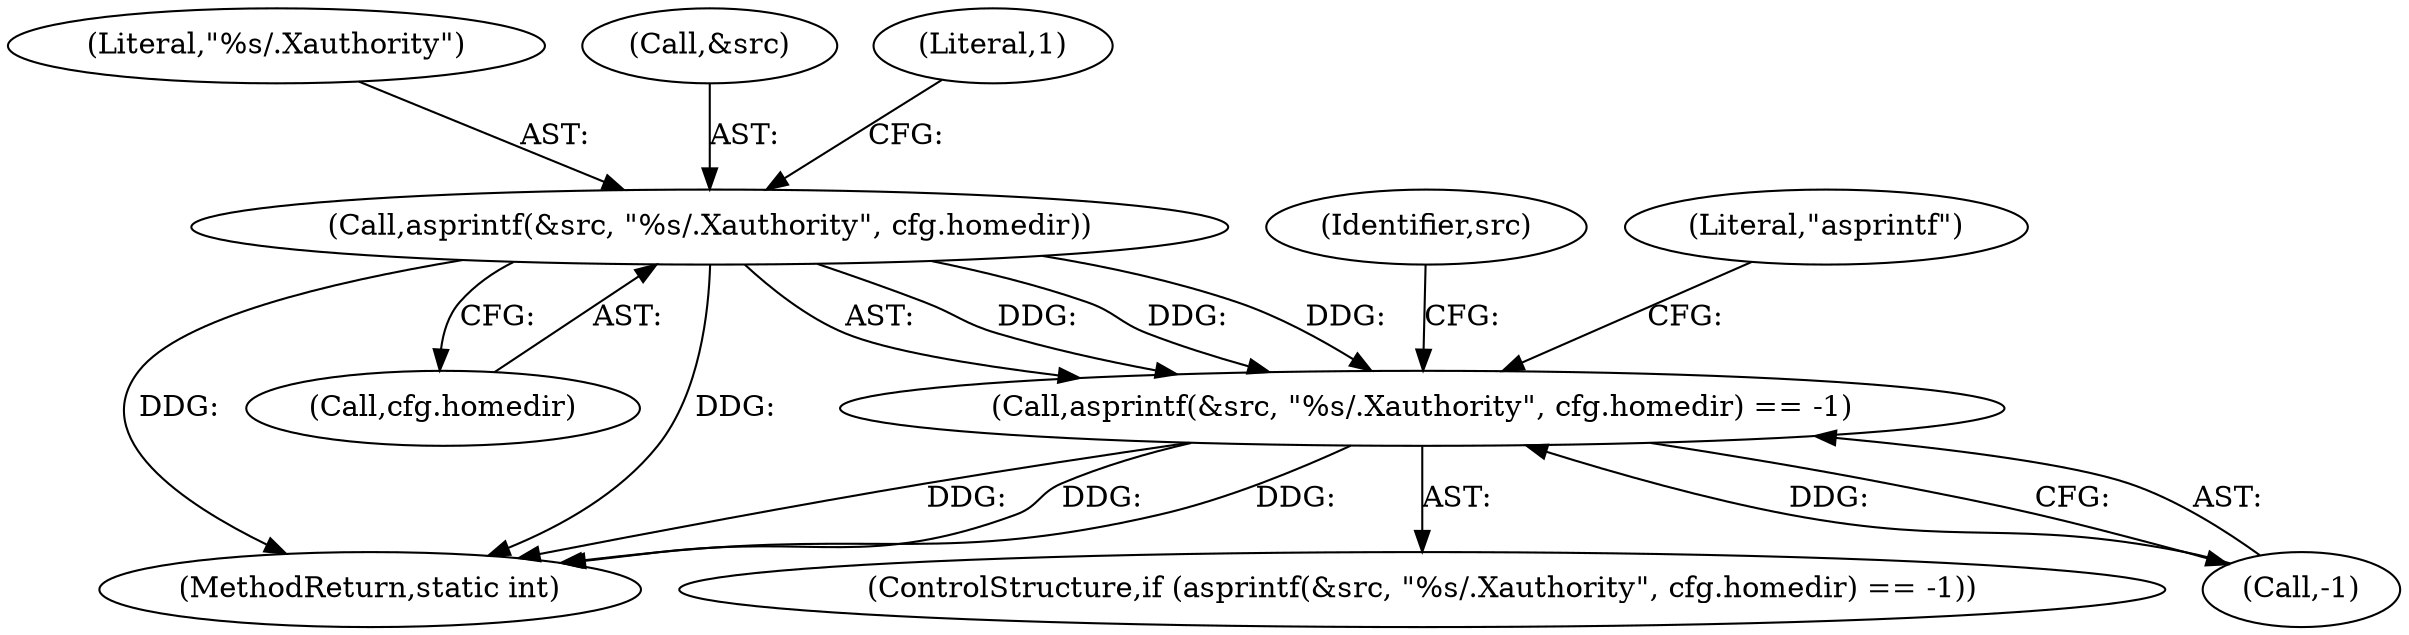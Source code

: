 digraph "0_firejail_903fd8a0789ca3cc3c21d84cd0282481515592ef_3@API" {
"1000133" [label="(Call,asprintf(&src, \"%s/.Xauthority\", cfg.homedir))"];
"1000132" [label="(Call,asprintf(&src, \"%s/.Xauthority\", cfg.homedir) == -1)"];
"1000136" [label="(Literal,\"%s/.Xauthority\")"];
"1000134" [label="(Call,&src)"];
"1000148" [label="(Identifier,src)"];
"1000140" [label="(Call,-1)"];
"1000137" [label="(Call,cfg.homedir)"];
"1000175" [label="(MethodReturn,static int)"];
"1000132" [label="(Call,asprintf(&src, \"%s/.Xauthority\", cfg.homedir) == -1)"];
"1000131" [label="(ControlStructure,if (asprintf(&src, \"%s/.Xauthority\", cfg.homedir) == -1))"];
"1000133" [label="(Call,asprintf(&src, \"%s/.Xauthority\", cfg.homedir))"];
"1000141" [label="(Literal,1)"];
"1000143" [label="(Literal,\"asprintf\")"];
"1000133" -> "1000132"  [label="AST: "];
"1000133" -> "1000137"  [label="CFG: "];
"1000134" -> "1000133"  [label="AST: "];
"1000136" -> "1000133"  [label="AST: "];
"1000137" -> "1000133"  [label="AST: "];
"1000141" -> "1000133"  [label="CFG: "];
"1000133" -> "1000175"  [label="DDG: "];
"1000133" -> "1000175"  [label="DDG: "];
"1000133" -> "1000132"  [label="DDG: "];
"1000133" -> "1000132"  [label="DDG: "];
"1000133" -> "1000132"  [label="DDG: "];
"1000132" -> "1000131"  [label="AST: "];
"1000132" -> "1000140"  [label="CFG: "];
"1000140" -> "1000132"  [label="AST: "];
"1000143" -> "1000132"  [label="CFG: "];
"1000148" -> "1000132"  [label="CFG: "];
"1000132" -> "1000175"  [label="DDG: "];
"1000132" -> "1000175"  [label="DDG: "];
"1000132" -> "1000175"  [label="DDG: "];
"1000140" -> "1000132"  [label="DDG: "];
}
